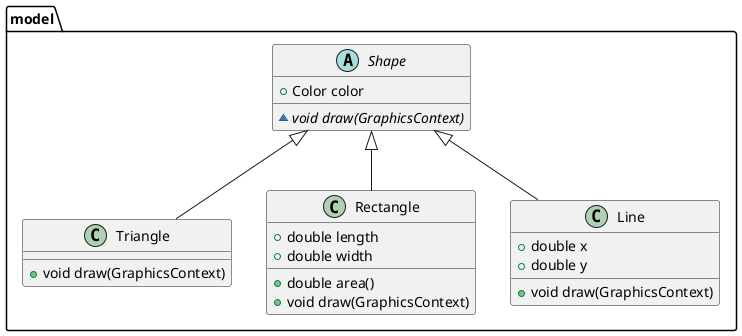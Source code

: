@startuml
class model.Triangle {
+ void draw(GraphicsContext)
}

class model.Rectangle {
+ double length
+ double width
+ double area()
+ void draw(GraphicsContext)
}


class model.Line {
+ double x
+ double y
+ void draw(GraphicsContext)
}


abstract class model.Shape {
+ Color color
~ {abstract}void draw(GraphicsContext)
}




model.Shape <|-- model.Triangle
model.Shape <|-- model.Rectangle
model.Shape <|-- model.Line
@enduml